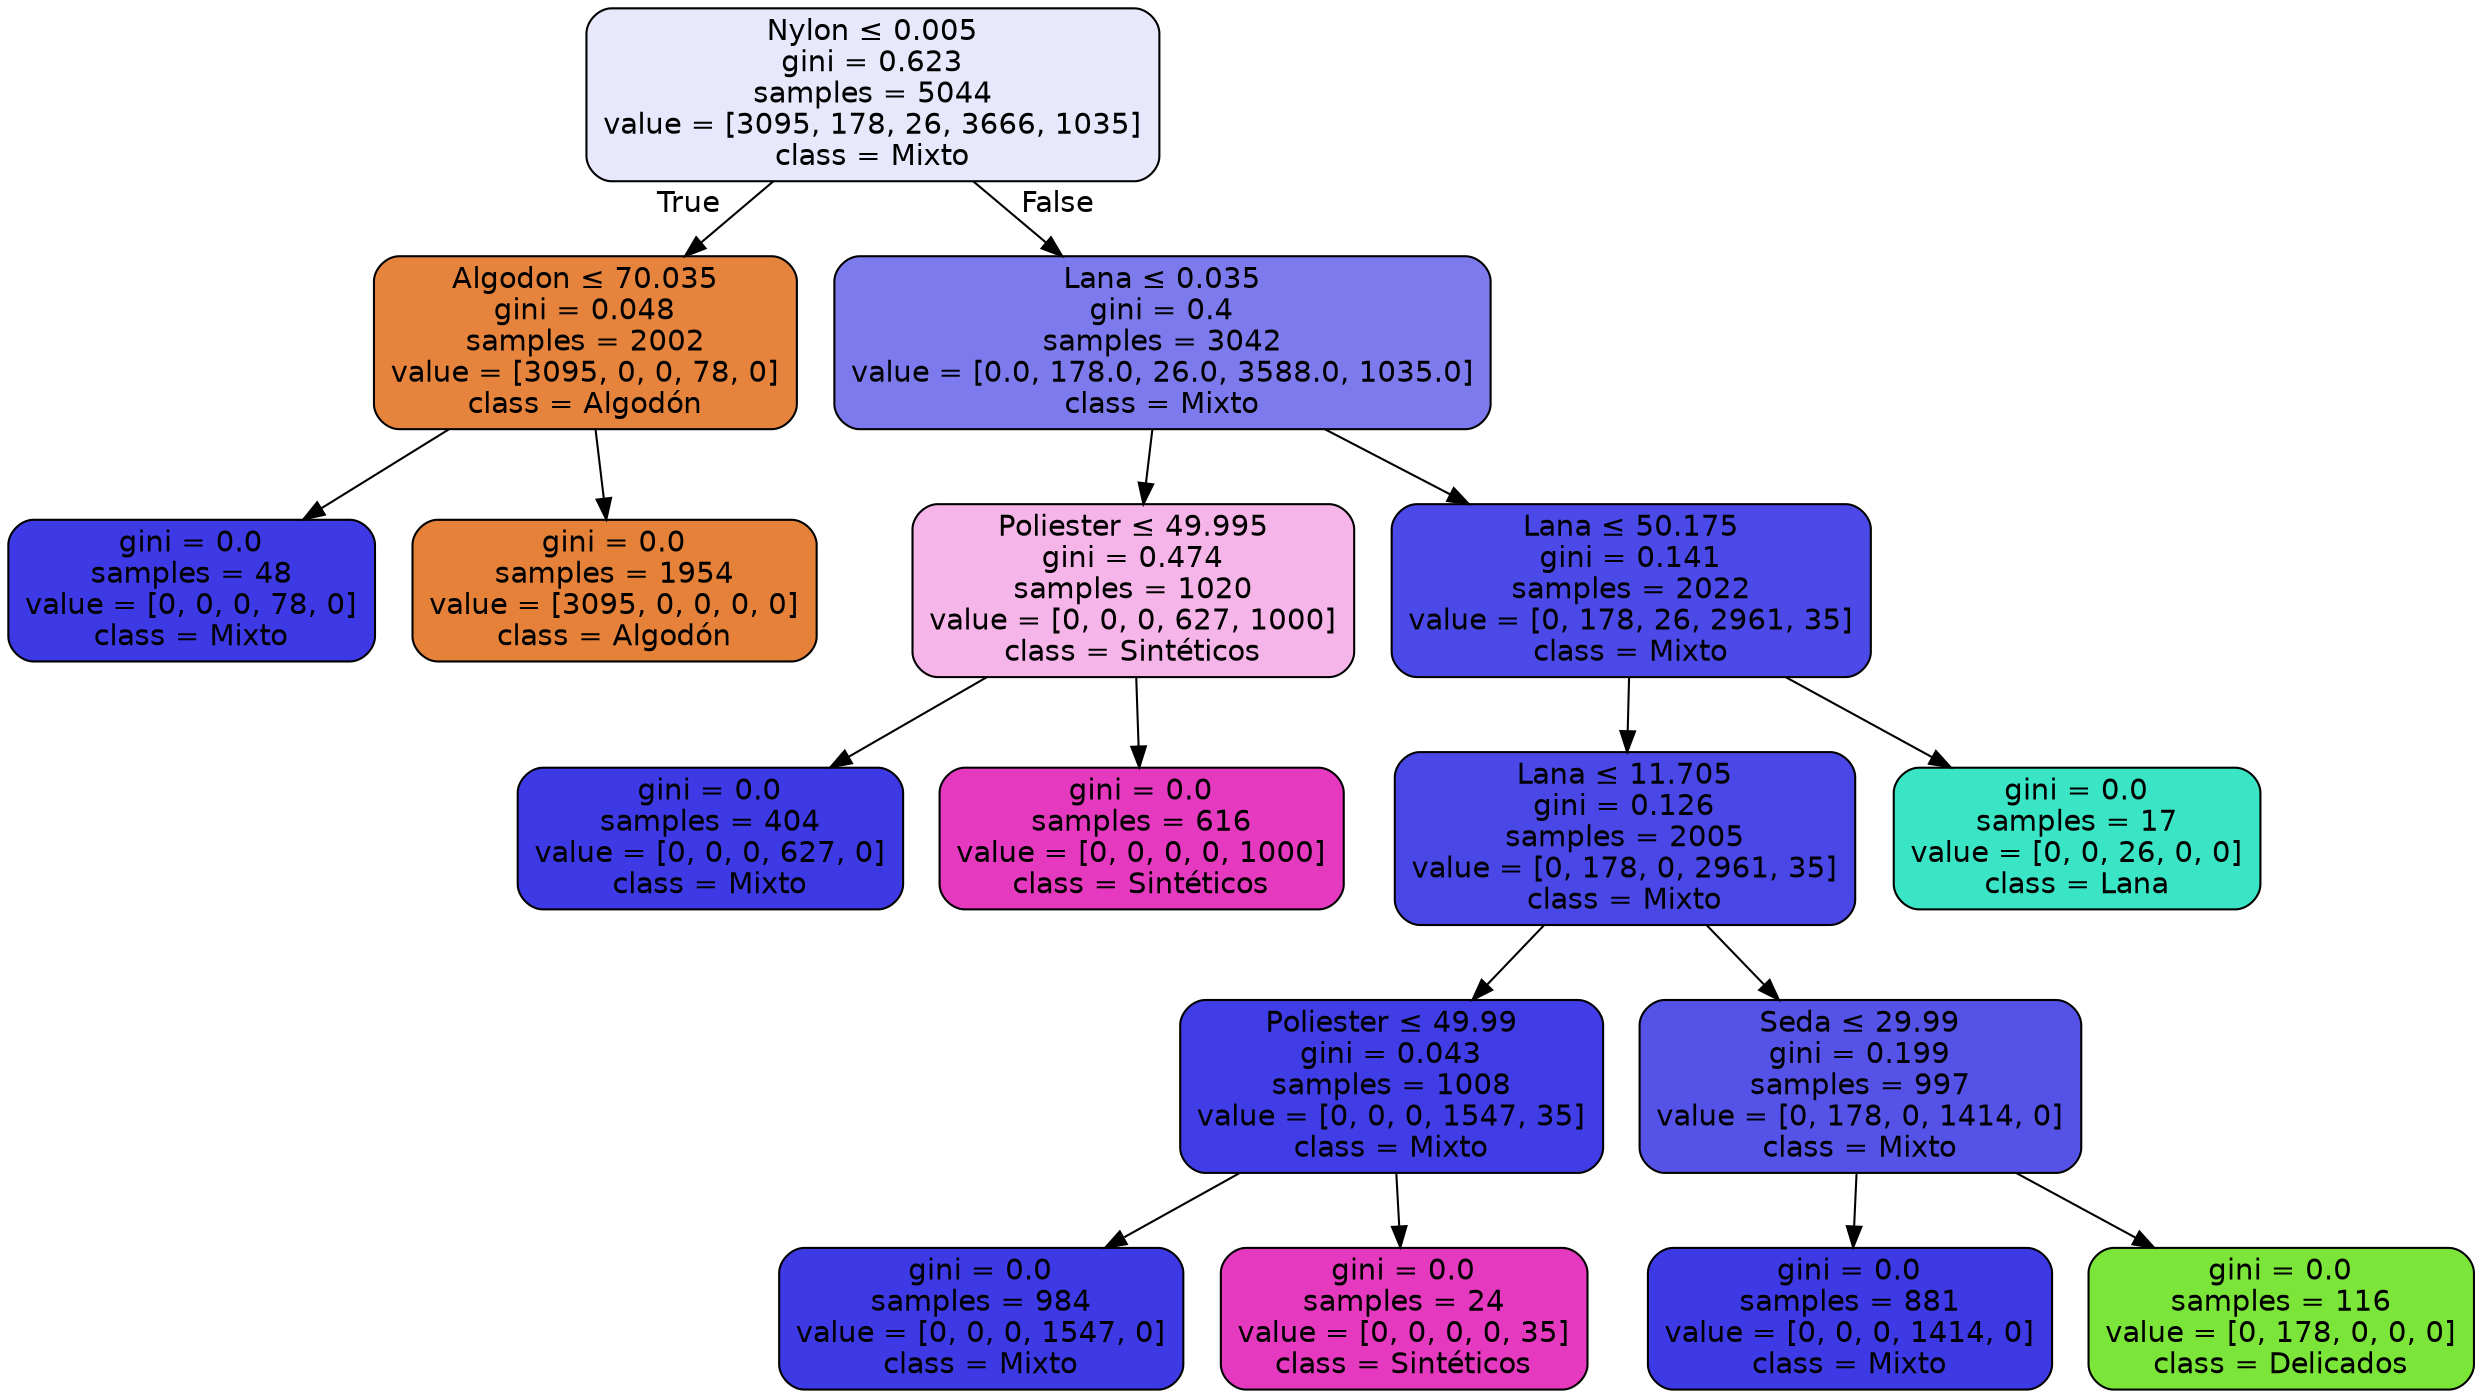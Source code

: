 digraph Tree {
node [shape=box, style="filled, rounded", color="black", fontname="helvetica"] ;
edge [fontname="helvetica"] ;
0 [label=<Nylon &le; 0.005<br/>gini = 0.623<br/>samples = 5044<br/>value = [3095, 178, 26, 3666, 1035]<br/>class = Mixto>, fillcolor="#e8e8fc"] ;
1 [label=<Algodon &le; 70.035<br/>gini = 0.048<br/>samples = 2002<br/>value = [3095, 0, 0, 78, 0]<br/>class = Algodón>, fillcolor="#e6843e"] ;
0 -> 1 [labeldistance=2.5, labelangle=45, headlabel="True"] ;
2 [label=<gini = 0.0<br/>samples = 48<br/>value = [0, 0, 0, 78, 0]<br/>class = Mixto>, fillcolor="#3c39e5"] ;
1 -> 2 ;
3 [label=<gini = 0.0<br/>samples = 1954<br/>value = [3095, 0, 0, 0, 0]<br/>class = Algodón>, fillcolor="#e58139"] ;
1 -> 3 ;
4 [label=<Lana &le; 0.035<br/>gini = 0.4<br/>samples = 3042<br/>value = [0.0, 178.0, 26.0, 3588.0, 1035.0]<br/>class = Mixto>, fillcolor="#7c7aed"] ;
0 -> 4 [labeldistance=2.5, labelangle=-45, headlabel="False"] ;
5 [label=<Poliester &le; 49.995<br/>gini = 0.474<br/>samples = 1020<br/>value = [0, 0, 0, 627, 1000]<br/>class = Sintéticos>, fillcolor="#f5b5e8"] ;
4 -> 5 ;
6 [label=<gini = 0.0<br/>samples = 404<br/>value = [0, 0, 0, 627, 0]<br/>class = Mixto>, fillcolor="#3c39e5"] ;
5 -> 6 ;
7 [label=<gini = 0.0<br/>samples = 616<br/>value = [0, 0, 0, 0, 1000]<br/>class = Sintéticos>, fillcolor="#e539c0"] ;
5 -> 7 ;
8 [label=<Lana &le; 50.175<br/>gini = 0.141<br/>samples = 2022<br/>value = [0, 178, 26, 2961, 35]<br/>class = Mixto>, fillcolor="#4b49e7"] ;
4 -> 8 ;
9 [label=<Lana &le; 11.705<br/>gini = 0.126<br/>samples = 2005<br/>value = [0, 178, 0, 2961, 35]<br/>class = Mixto>, fillcolor="#4a47e7"] ;
8 -> 9 ;
10 [label=<Poliester &le; 49.99<br/>gini = 0.043<br/>samples = 1008<br/>value = [0, 0, 0, 1547, 35]<br/>class = Mixto>, fillcolor="#403de6"] ;
9 -> 10 ;
11 [label=<gini = 0.0<br/>samples = 984<br/>value = [0, 0, 0, 1547, 0]<br/>class = Mixto>, fillcolor="#3c39e5"] ;
10 -> 11 ;
12 [label=<gini = 0.0<br/>samples = 24<br/>value = [0, 0, 0, 0, 35]<br/>class = Sintéticos>, fillcolor="#e539c0"] ;
10 -> 12 ;
13 [label=<Seda &le; 29.99<br/>gini = 0.199<br/>samples = 997<br/>value = [0, 178, 0, 1414, 0]<br/>class = Mixto>, fillcolor="#5552e8"] ;
9 -> 13 ;
14 [label=<gini = 0.0<br/>samples = 881<br/>value = [0, 0, 0, 1414, 0]<br/>class = Mixto>, fillcolor="#3c39e5"] ;
13 -> 14 ;
15 [label=<gini = 0.0<br/>samples = 116<br/>value = [0, 178, 0, 0, 0]<br/>class = Delicados>, fillcolor="#7be539"] ;
13 -> 15 ;
16 [label=<gini = 0.0<br/>samples = 17<br/>value = [0, 0, 26, 0, 0]<br/>class = Lana>, fillcolor="#39e5c5"] ;
8 -> 16 ;
}
